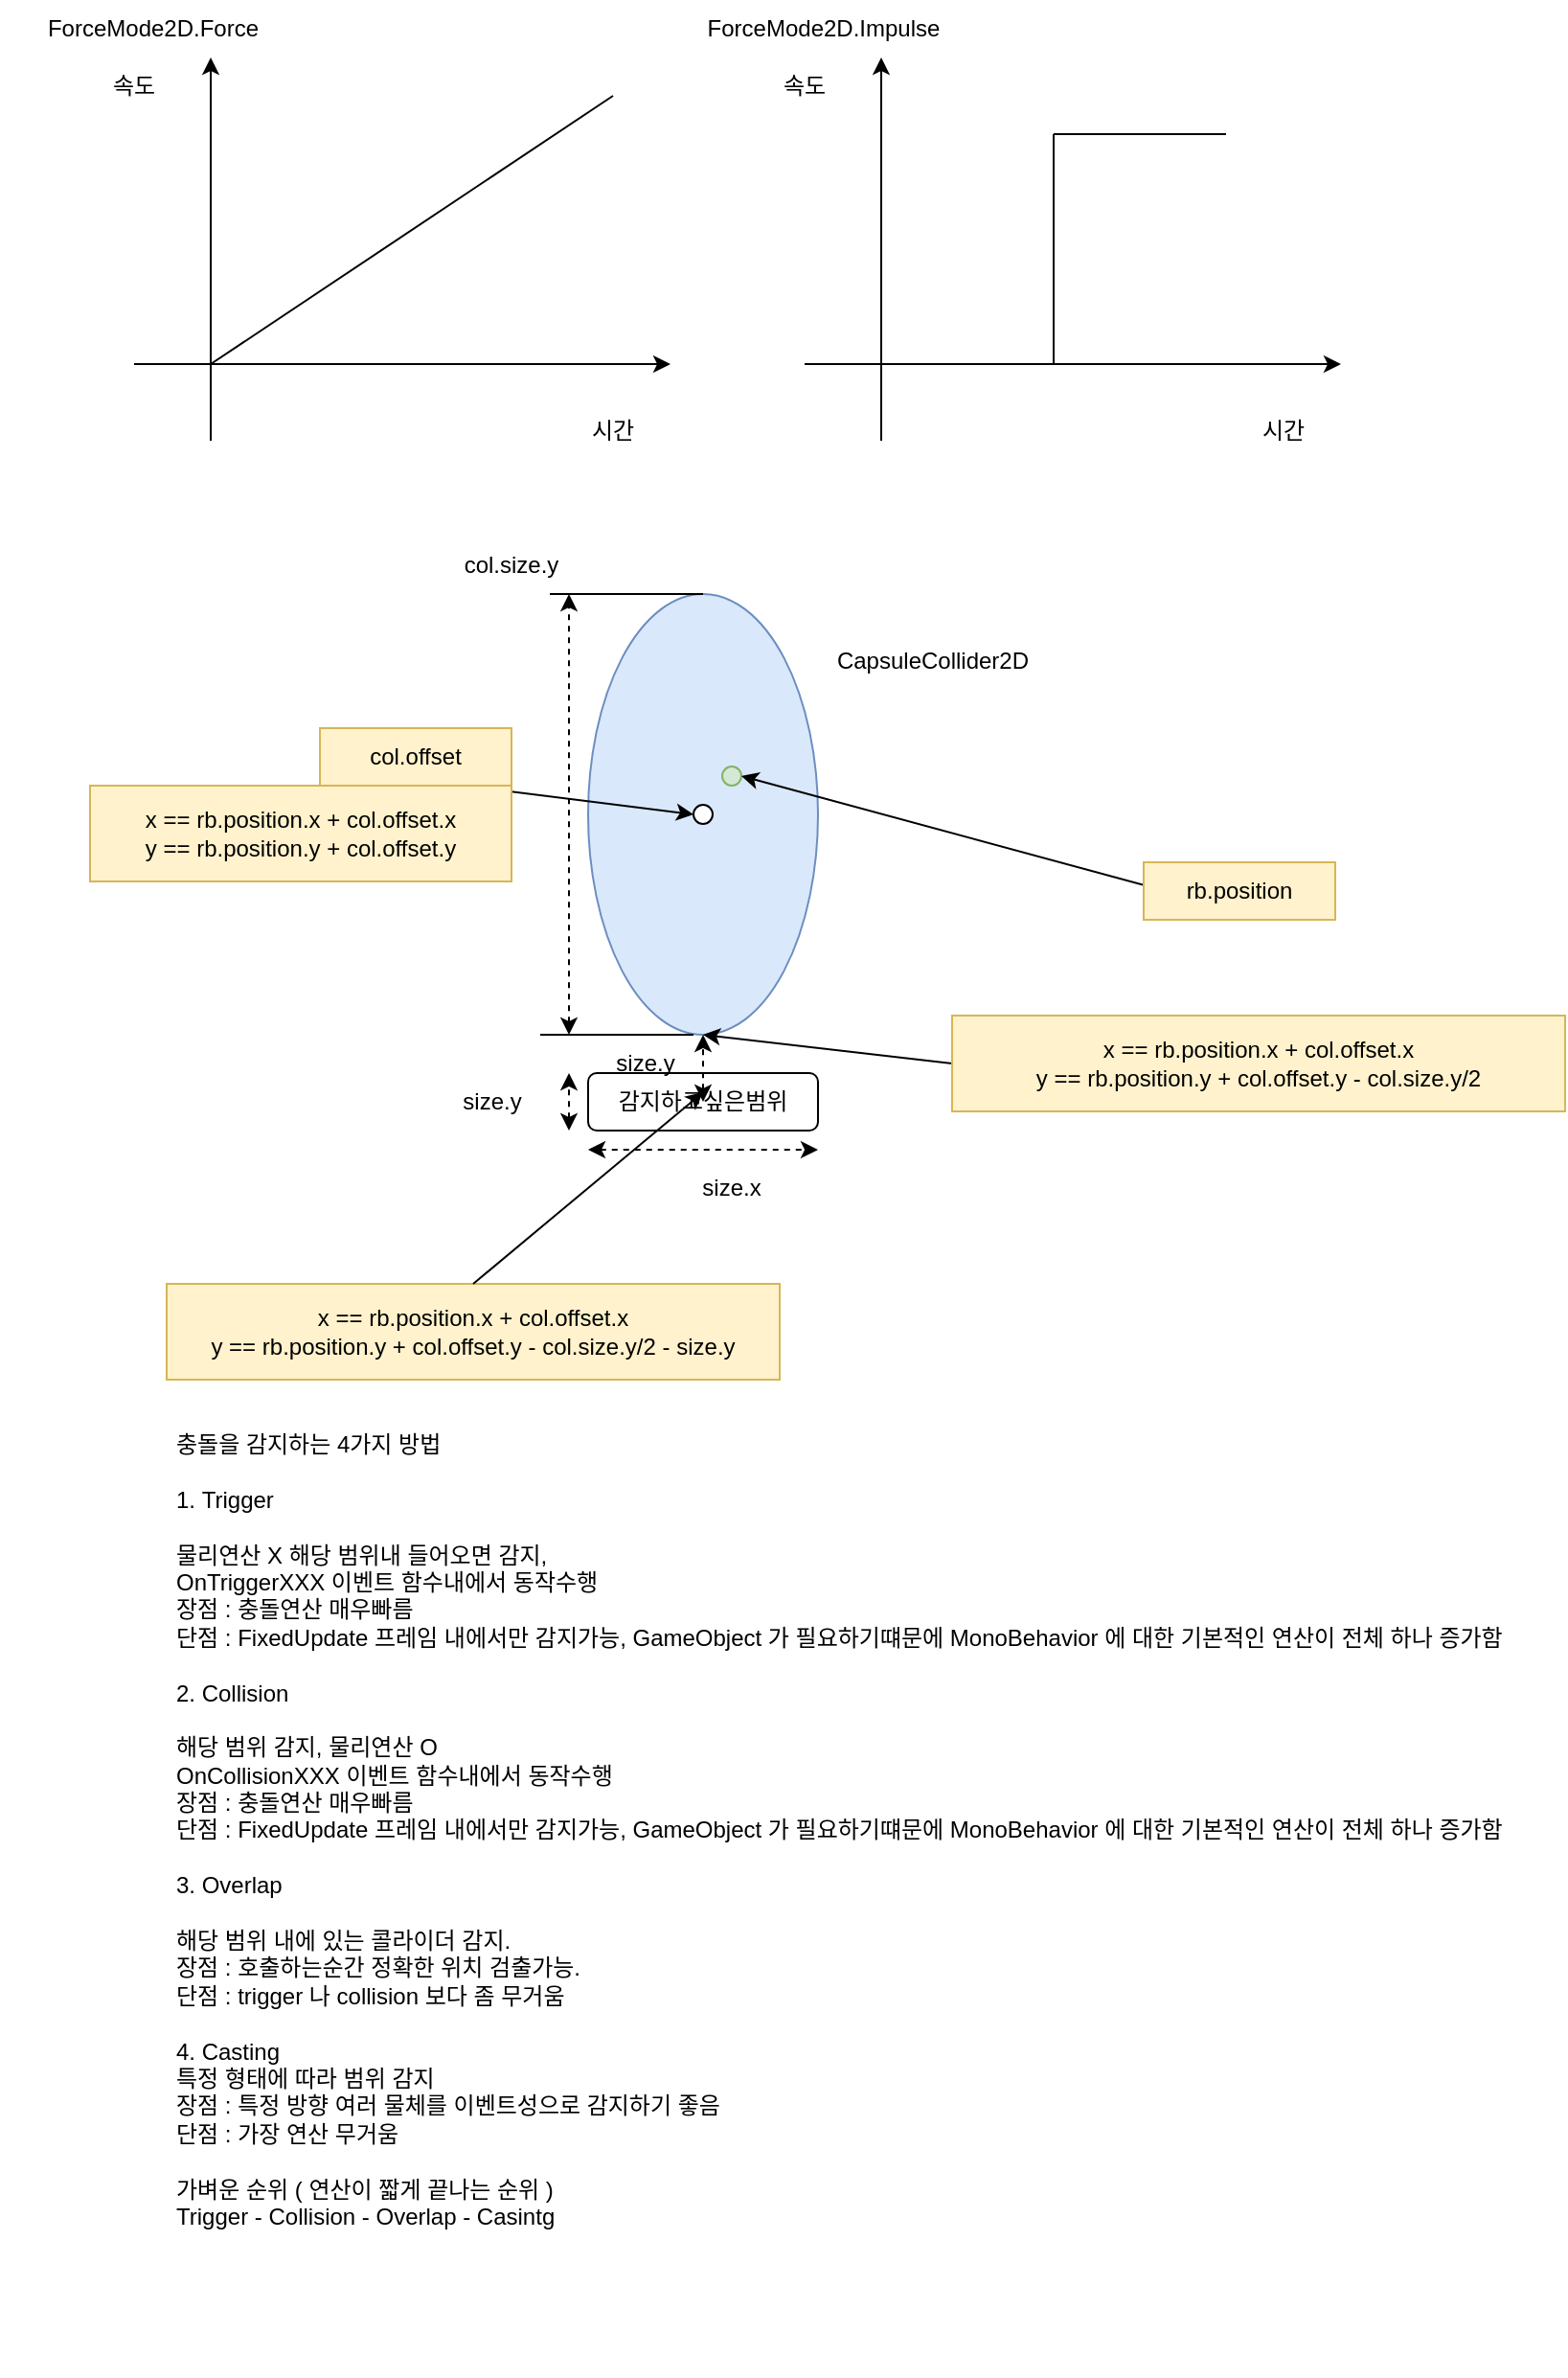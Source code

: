 <mxfile version="17.1.3" type="device"><diagram id="6Oq31O-eA5ppq_zGPwJ0" name="Page-1"><mxGraphModel dx="782" dy="468" grid="1" gridSize="10" guides="1" tooltips="1" connect="1" arrows="1" fold="1" page="1" pageScale="1" pageWidth="827" pageHeight="1169" math="0" shadow="0"><root><mxCell id="0"/><mxCell id="1" parent="0"/><mxCell id="YYPt4De554HWlPi5760k-1" value="" style="endArrow=classic;html=1;rounded=0;" edge="1" parent="1"><mxGeometry width="50" height="50" relative="1" as="geometry"><mxPoint x="80" y="200" as="sourcePoint"/><mxPoint x="360" y="200" as="targetPoint"/></mxGeometry></mxCell><mxCell id="YYPt4De554HWlPi5760k-2" value="" style="endArrow=classic;html=1;rounded=0;" edge="1" parent="1"><mxGeometry width="50" height="50" relative="1" as="geometry"><mxPoint x="120" y="240" as="sourcePoint"/><mxPoint x="120" y="40" as="targetPoint"/></mxGeometry></mxCell><mxCell id="YYPt4De554HWlPi5760k-3" value="" style="endArrow=none;html=1;rounded=0;" edge="1" parent="1"><mxGeometry width="50" height="50" relative="1" as="geometry"><mxPoint x="120" y="200" as="sourcePoint"/><mxPoint x="330" y="60" as="targetPoint"/></mxGeometry></mxCell><mxCell id="YYPt4De554HWlPi5760k-5" value="시간" style="text;html=1;strokeColor=none;fillColor=none;align=center;verticalAlign=middle;whiteSpace=wrap;rounded=0;" vertex="1" parent="1"><mxGeometry x="300" y="220" width="60" height="30" as="geometry"/></mxCell><mxCell id="YYPt4De554HWlPi5760k-6" value="속도" style="text;html=1;strokeColor=none;fillColor=none;align=center;verticalAlign=middle;whiteSpace=wrap;rounded=0;" vertex="1" parent="1"><mxGeometry x="50" y="40" width="60" height="30" as="geometry"/></mxCell><mxCell id="YYPt4De554HWlPi5760k-7" value="ForceMode2D.Force" style="text;html=1;strokeColor=none;fillColor=none;align=center;verticalAlign=middle;whiteSpace=wrap;rounded=0;" vertex="1" parent="1"><mxGeometry x="10" y="10" width="160" height="30" as="geometry"/></mxCell><mxCell id="YYPt4De554HWlPi5760k-13" value="" style="endArrow=classic;html=1;rounded=0;" edge="1" parent="1"><mxGeometry width="50" height="50" relative="1" as="geometry"><mxPoint x="430" y="200" as="sourcePoint"/><mxPoint x="710" y="200" as="targetPoint"/></mxGeometry></mxCell><mxCell id="YYPt4De554HWlPi5760k-14" value="" style="endArrow=classic;html=1;rounded=0;" edge="1" parent="1"><mxGeometry width="50" height="50" relative="1" as="geometry"><mxPoint x="470" y="240" as="sourcePoint"/><mxPoint x="470" y="40" as="targetPoint"/></mxGeometry></mxCell><mxCell id="YYPt4De554HWlPi5760k-15" value="" style="endArrow=none;html=1;rounded=0;" edge="1" parent="1"><mxGeometry width="50" height="50" relative="1" as="geometry"><mxPoint x="470" y="200" as="sourcePoint"/><mxPoint x="560" y="200" as="targetPoint"/></mxGeometry></mxCell><mxCell id="YYPt4De554HWlPi5760k-16" value="시간" style="text;html=1;strokeColor=none;fillColor=none;align=center;verticalAlign=middle;whiteSpace=wrap;rounded=0;" vertex="1" parent="1"><mxGeometry x="650" y="220" width="60" height="30" as="geometry"/></mxCell><mxCell id="YYPt4De554HWlPi5760k-17" value="속도" style="text;html=1;strokeColor=none;fillColor=none;align=center;verticalAlign=middle;whiteSpace=wrap;rounded=0;" vertex="1" parent="1"><mxGeometry x="400" y="40" width="60" height="30" as="geometry"/></mxCell><mxCell id="YYPt4De554HWlPi5760k-18" value="ForceMode2D.Impulse" style="text;html=1;strokeColor=none;fillColor=none;align=center;verticalAlign=middle;whiteSpace=wrap;rounded=0;" vertex="1" parent="1"><mxGeometry x="360" y="10" width="160" height="30" as="geometry"/></mxCell><mxCell id="YYPt4De554HWlPi5760k-19" value="" style="endArrow=none;html=1;rounded=0;" edge="1" parent="1"><mxGeometry width="50" height="50" relative="1" as="geometry"><mxPoint x="560" y="80" as="sourcePoint"/><mxPoint x="650" y="80" as="targetPoint"/></mxGeometry></mxCell><mxCell id="YYPt4De554HWlPi5760k-20" value="" style="endArrow=none;html=1;rounded=0;" edge="1" parent="1"><mxGeometry width="50" height="50" relative="1" as="geometry"><mxPoint x="560" y="200" as="sourcePoint"/><mxPoint x="560" y="80" as="targetPoint"/></mxGeometry></mxCell><mxCell id="YYPt4De554HWlPi5760k-22" value="" style="ellipse;whiteSpace=wrap;html=1;fillColor=#dae8fc;strokeColor=#6c8ebf;" vertex="1" parent="1"><mxGeometry x="317" y="320" width="120" height="230" as="geometry"/></mxCell><mxCell id="YYPt4De554HWlPi5760k-23" value="" style="ellipse;whiteSpace=wrap;html=1;aspect=fixed;fillColor=#d5e8d4;strokeColor=#82b366;" vertex="1" parent="1"><mxGeometry x="387" y="410" width="10" height="10" as="geometry"/></mxCell><mxCell id="YYPt4De554HWlPi5760k-24" value="CapsuleCollider2D&lt;br&gt;" style="text;html=1;strokeColor=none;fillColor=none;align=center;verticalAlign=middle;whiteSpace=wrap;rounded=0;" vertex="1" parent="1"><mxGeometry x="467" y="340" width="60" height="30" as="geometry"/></mxCell><mxCell id="YYPt4De554HWlPi5760k-25" value="" style="endArrow=classic;html=1;rounded=0;entryX=1;entryY=0.5;entryDx=0;entryDy=0;" edge="1" parent="1" target="YYPt4De554HWlPi5760k-23"><mxGeometry width="50" height="50" relative="1" as="geometry"><mxPoint x="637" y="480" as="sourcePoint"/><mxPoint x="677" y="490" as="targetPoint"/></mxGeometry></mxCell><mxCell id="YYPt4De554HWlPi5760k-27" value="rb.position" style="text;html=1;strokeColor=#d6b656;fillColor=#fff2cc;align=center;verticalAlign=middle;whiteSpace=wrap;rounded=0;" vertex="1" parent="1"><mxGeometry x="607" y="460" width="100" height="30" as="geometry"/></mxCell><mxCell id="YYPt4De554HWlPi5760k-28" value="" style="ellipse;whiteSpace=wrap;html=1;aspect=fixed;" vertex="1" parent="1"><mxGeometry x="372" y="430" width="10" height="10" as="geometry"/></mxCell><mxCell id="YYPt4De554HWlPi5760k-29" value="col.offset" style="text;html=1;strokeColor=#d6b656;fillColor=#fff2cc;align=center;verticalAlign=middle;whiteSpace=wrap;rounded=0;" vertex="1" parent="1"><mxGeometry x="177" y="390" width="100" height="30" as="geometry"/></mxCell><mxCell id="YYPt4De554HWlPi5760k-30" value="" style="endArrow=classic;html=1;rounded=0;exitX=0.75;exitY=1;exitDx=0;exitDy=0;entryX=0;entryY=0.5;entryDx=0;entryDy=0;" edge="1" parent="1" source="YYPt4De554HWlPi5760k-29" target="YYPt4De554HWlPi5760k-28"><mxGeometry width="50" height="50" relative="1" as="geometry"><mxPoint x="537" y="520" as="sourcePoint"/><mxPoint x="587" y="470" as="targetPoint"/></mxGeometry></mxCell><mxCell id="YYPt4De554HWlPi5760k-31" value="" style="endArrow=classic;html=1;rounded=0;entryX=0.5;entryY=1;entryDx=0;entryDy=0;exitX=0;exitY=0.5;exitDx=0;exitDy=0;" edge="1" parent="1" source="YYPt4De554HWlPi5760k-33" target="YYPt4De554HWlPi5760k-22"><mxGeometry width="50" height="50" relative="1" as="geometry"><mxPoint x="507" y="550" as="sourcePoint"/><mxPoint x="382" y="445" as="targetPoint"/></mxGeometry></mxCell><mxCell id="YYPt4De554HWlPi5760k-32" value="x == rb.position.x + col.offset.x&lt;br&gt;y == rb.position.y + col.offset.y" style="text;html=1;strokeColor=#d6b656;fillColor=#fff2cc;align=center;verticalAlign=middle;whiteSpace=wrap;rounded=0;" vertex="1" parent="1"><mxGeometry x="57" y="420" width="220" height="50" as="geometry"/></mxCell><mxCell id="YYPt4De554HWlPi5760k-33" value="x == rb.position.x + col.offset.x&lt;br&gt;y == rb.position.y + col.offset.y - col.size.y/2" style="text;html=1;strokeColor=#d6b656;fillColor=#fff2cc;align=center;verticalAlign=middle;whiteSpace=wrap;rounded=0;" vertex="1" parent="1"><mxGeometry x="507" y="540" width="320" height="50" as="geometry"/></mxCell><mxCell id="YYPt4De554HWlPi5760k-34" value="" style="endArrow=classic;startArrow=classic;html=1;rounded=0;dashed=1;" edge="1" parent="1"><mxGeometry width="50" height="50" relative="1" as="geometry"><mxPoint x="307" y="550" as="sourcePoint"/><mxPoint x="307" y="320" as="targetPoint"/></mxGeometry></mxCell><mxCell id="YYPt4De554HWlPi5760k-35" value="col.size.y" style="text;html=1;strokeColor=none;fillColor=none;align=center;verticalAlign=middle;whiteSpace=wrap;rounded=0;" vertex="1" parent="1"><mxGeometry x="247" y="290" width="60" height="30" as="geometry"/></mxCell><mxCell id="YYPt4De554HWlPi5760k-36" value="" style="endArrow=none;html=1;rounded=0;entryX=0.5;entryY=0;entryDx=0;entryDy=0;" edge="1" parent="1" target="YYPt4De554HWlPi5760k-22"><mxGeometry width="50" height="50" relative="1" as="geometry"><mxPoint x="297" y="320" as="sourcePoint"/><mxPoint x="487" y="480" as="targetPoint"/></mxGeometry></mxCell><mxCell id="YYPt4De554HWlPi5760k-37" value="" style="endArrow=none;html=1;rounded=0;entryX=0.5;entryY=0;entryDx=0;entryDy=0;" edge="1" parent="1"><mxGeometry width="50" height="50" relative="1" as="geometry"><mxPoint x="292" y="550" as="sourcePoint"/><mxPoint x="372" y="550" as="targetPoint"/></mxGeometry></mxCell><mxCell id="YYPt4De554HWlPi5760k-38" value="감지하고싶은범위" style="rounded=1;whiteSpace=wrap;html=1;" vertex="1" parent="1"><mxGeometry x="317" y="570" width="120" height="30" as="geometry"/></mxCell><mxCell id="YYPt4De554HWlPi5760k-41" value="" style="endArrow=classic;startArrow=classic;html=1;rounded=0;dashed=1;" edge="1" parent="1"><mxGeometry width="50" height="50" relative="1" as="geometry"><mxPoint x="317" y="610" as="sourcePoint"/><mxPoint x="437" y="610" as="targetPoint"/></mxGeometry></mxCell><mxCell id="YYPt4De554HWlPi5760k-42" value="size.x" style="text;html=1;strokeColor=none;fillColor=none;align=center;verticalAlign=middle;whiteSpace=wrap;rounded=0;" vertex="1" parent="1"><mxGeometry x="362" y="615" width="60" height="30" as="geometry"/></mxCell><mxCell id="YYPt4De554HWlPi5760k-43" value="" style="endArrow=classic;startArrow=classic;html=1;rounded=0;dashed=1;" edge="1" parent="1"><mxGeometry width="50" height="50" relative="1" as="geometry"><mxPoint x="307" y="600" as="sourcePoint"/><mxPoint x="307" y="570" as="targetPoint"/></mxGeometry></mxCell><mxCell id="YYPt4De554HWlPi5760k-45" value="size.y" style="text;html=1;strokeColor=none;fillColor=none;align=center;verticalAlign=middle;whiteSpace=wrap;rounded=0;" vertex="1" parent="1"><mxGeometry x="237" y="570" width="60" height="30" as="geometry"/></mxCell><mxCell id="YYPt4De554HWlPi5760k-46" value="" style="endArrow=classic;startArrow=classic;html=1;rounded=0;entryX=0.5;entryY=1;entryDx=0;entryDy=0;exitX=0.5;exitY=0.5;exitDx=0;exitDy=0;exitPerimeter=0;dashed=1;" edge="1" parent="1" source="YYPt4De554HWlPi5760k-38" target="YYPt4De554HWlPi5760k-22"><mxGeometry width="50" height="50" relative="1" as="geometry"><mxPoint x="297" y="620" as="sourcePoint"/><mxPoint x="297" y="590" as="targetPoint"/></mxGeometry></mxCell><mxCell id="YYPt4De554HWlPi5760k-48" value="size.y" style="text;html=1;strokeColor=none;fillColor=none;align=center;verticalAlign=middle;whiteSpace=wrap;rounded=0;dashed=1;" vertex="1" parent="1"><mxGeometry x="317" y="550" width="60" height="30" as="geometry"/></mxCell><mxCell id="YYPt4De554HWlPi5760k-49" value="x == rb.position.x + col.offset.x&lt;br&gt;y == rb.position.y + col.offset.y - col.size.y/2 - size.y" style="text;html=1;strokeColor=#d6b656;fillColor=#fff2cc;align=center;verticalAlign=middle;whiteSpace=wrap;rounded=0;" vertex="1" parent="1"><mxGeometry x="97" y="680" width="320" height="50" as="geometry"/></mxCell><mxCell id="YYPt4De554HWlPi5760k-50" value="" style="endArrow=classic;html=1;rounded=0;exitX=0.5;exitY=0;exitDx=0;exitDy=0;" edge="1" parent="1" source="YYPt4De554HWlPi5760k-49"><mxGeometry width="50" height="50" relative="1" as="geometry"><mxPoint x="377" y="590" as="sourcePoint"/><mxPoint x="377" y="580" as="targetPoint"/></mxGeometry></mxCell><mxCell id="YYPt4De554HWlPi5760k-51" value="충돌을 감지하는 4가지 방법&lt;br&gt;&lt;br&gt;1. Trigger&amp;nbsp;&lt;br&gt;&lt;br&gt;물리연산 X 해당 범위내 들어오면 감지,&lt;br&gt;OnTriggerXXX 이벤트 함수내에서 동작수행&lt;br&gt;장점 : 충돌연산 매우빠름&lt;br&gt;단점 : FixedUpdate 프레임 내에서만 감지가능, GameObject 가 필요하기떄문에 MonoBehavior 에 대한 기본적인 연산이 전체 하나 증가함&lt;br&gt;&lt;br&gt;2. Collision&lt;br&gt;&lt;br&gt;해당 범위 감지, 물리연산 O&amp;nbsp;&lt;br&gt;OnCollisionXXX 이벤트 함수내에서 동작수행&lt;br&gt;장점 : 충돌연산 매우빠름&lt;br&gt;단점 : FixedUpdate 프레임 내에서만 감지가능, GameObject 가 필요하기떄문에 MonoBehavior 에 대한 기본적인 연산이 전체 하나 증가함&lt;br&gt;&lt;br&gt;3. Overlap&lt;br&gt;&lt;br&gt;해당 범위 내에 있는 콜라이더 감지.&lt;br&gt;장점 : 호출하는순간 정확한 위치 검출가능.&lt;br&gt;단점 : trigger 나 collision 보다 좀 무거움&lt;br&gt;&lt;br&gt;4. Casting&lt;br&gt;특정 형태에 따라 범위 감지&amp;nbsp;&lt;br&gt;장점 : 특정 방향 여러 물체를 이벤트성으로 감지하기 좋음&lt;br&gt;단점 : 가장 연산 무거움&amp;nbsp;&lt;br&gt;&lt;br&gt;가벼운 순위 ( 연산이 짧게 끝나는 순위 )&lt;br&gt;Trigger - Collision - Overlap - Casintg" style="text;html=1;strokeColor=none;fillColor=none;align=left;verticalAlign=top;whiteSpace=wrap;rounded=0;dashed=1;" vertex="1" parent="1"><mxGeometry x="100" y="750" width="713" height="500" as="geometry"/></mxCell></root></mxGraphModel></diagram></mxfile>